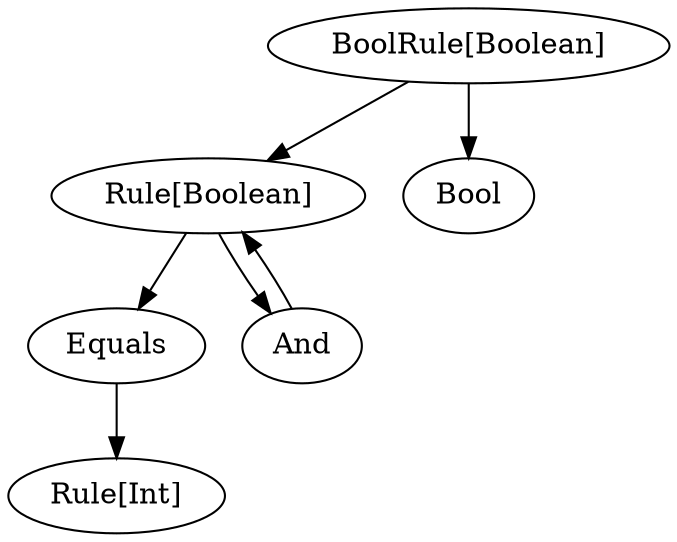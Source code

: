 digraph {
    splines=true

    BoolRuleBool[label="BoolRule[Boolean]" class="operator,disabled"]
    RuleBool[label="Rule[Boolean]" class="operator"]
    RuleInt[label="Rule[Int]" class="operator"]
    And
    Equals
    Bool[class="disabled"]

    BoolRuleBool -> RuleBool[class="relies,disabled"]
    BoolRuleBool -> Bool[class="disabled"]
    Equals -> RuleInt[class="relies"]
    RuleBool -> And
    RuleBool -> Equals
    And -> RuleBool[class="relies"]
    And -> BoolRuleBool[class="relies" style="invis"]
}
